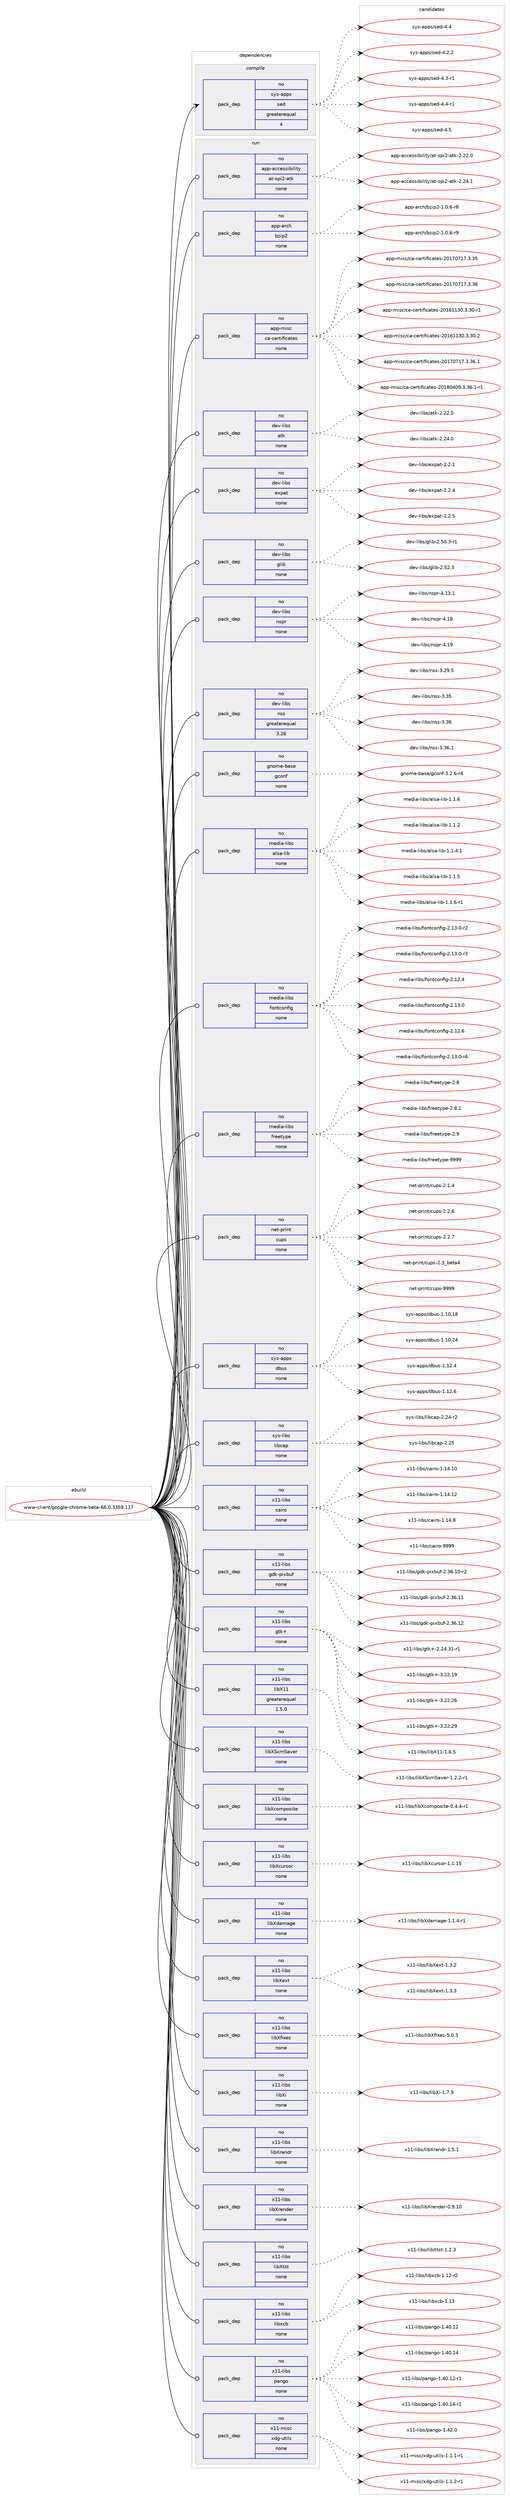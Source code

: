 digraph prolog {

# *************
# Graph options
# *************

newrank=true;
concentrate=true;
compound=true;
graph [rankdir=LR,fontname=Helvetica,fontsize=10,ranksep=1.5];#, ranksep=2.5, nodesep=0.2];
edge  [arrowhead=vee];
node  [fontname=Helvetica,fontsize=10];

# **********
# The ebuild
# **********

subgraph cluster_leftcol {
color=gray;
rank=same;
label=<<i>ebuild</i>>;
id [label="www-client/google-chrome-beta-66.0.3359.117", color=red, width=4, href="../www-client/google-chrome-beta-66.0.3359.117.svg"];
}

# ****************
# The dependencies
# ****************

subgraph cluster_midcol {
color=gray;
label=<<i>dependencies</i>>;
subgraph cluster_compile {
fillcolor="#eeeeee";
style=filled;
label=<<i>compile</i>>;
subgraph pack6088 {
dependency6740 [label=<<TABLE BORDER="0" CELLBORDER="1" CELLSPACING="0" CELLPADDING="4" WIDTH="220"><TR><TD ROWSPAN="6" CELLPADDING="30">pack_dep</TD></TR><TR><TD WIDTH="110">no</TD></TR><TR><TD>sys-apps</TD></TR><TR><TD>sed</TD></TR><TR><TD>greaterequal</TD></TR><TR><TD>4</TD></TR></TABLE>>, shape=none, color=blue];
}
id:e -> dependency6740:w [weight=20,style="solid",arrowhead="vee"];
}
subgraph cluster_compileandrun {
fillcolor="#eeeeee";
style=filled;
label=<<i>compile and run</i>>;
}
subgraph cluster_run {
fillcolor="#eeeeee";
style=filled;
label=<<i>run</i>>;
subgraph pack6089 {
dependency6741 [label=<<TABLE BORDER="0" CELLBORDER="1" CELLSPACING="0" CELLPADDING="4" WIDTH="220"><TR><TD ROWSPAN="6" CELLPADDING="30">pack_dep</TD></TR><TR><TD WIDTH="110">no</TD></TR><TR><TD>app-accessibility</TD></TR><TR><TD>at-spi2-atk</TD></TR><TR><TD>none</TD></TR><TR><TD></TD></TR></TABLE>>, shape=none, color=blue];
}
id:e -> dependency6741:w [weight=20,style="solid",arrowhead="odot"];
subgraph pack6090 {
dependency6742 [label=<<TABLE BORDER="0" CELLBORDER="1" CELLSPACING="0" CELLPADDING="4" WIDTH="220"><TR><TD ROWSPAN="6" CELLPADDING="30">pack_dep</TD></TR><TR><TD WIDTH="110">no</TD></TR><TR><TD>app-arch</TD></TR><TR><TD>bzip2</TD></TR><TR><TD>none</TD></TR><TR><TD></TD></TR></TABLE>>, shape=none, color=blue];
}
id:e -> dependency6742:w [weight=20,style="solid",arrowhead="odot"];
subgraph pack6091 {
dependency6743 [label=<<TABLE BORDER="0" CELLBORDER="1" CELLSPACING="0" CELLPADDING="4" WIDTH="220"><TR><TD ROWSPAN="6" CELLPADDING="30">pack_dep</TD></TR><TR><TD WIDTH="110">no</TD></TR><TR><TD>app-misc</TD></TR><TR><TD>ca-certificates</TD></TR><TR><TD>none</TD></TR><TR><TD></TD></TR></TABLE>>, shape=none, color=blue];
}
id:e -> dependency6743:w [weight=20,style="solid",arrowhead="odot"];
subgraph pack6092 {
dependency6744 [label=<<TABLE BORDER="0" CELLBORDER="1" CELLSPACING="0" CELLPADDING="4" WIDTH="220"><TR><TD ROWSPAN="6" CELLPADDING="30">pack_dep</TD></TR><TR><TD WIDTH="110">no</TD></TR><TR><TD>dev-libs</TD></TR><TR><TD>atk</TD></TR><TR><TD>none</TD></TR><TR><TD></TD></TR></TABLE>>, shape=none, color=blue];
}
id:e -> dependency6744:w [weight=20,style="solid",arrowhead="odot"];
subgraph pack6093 {
dependency6745 [label=<<TABLE BORDER="0" CELLBORDER="1" CELLSPACING="0" CELLPADDING="4" WIDTH="220"><TR><TD ROWSPAN="6" CELLPADDING="30">pack_dep</TD></TR><TR><TD WIDTH="110">no</TD></TR><TR><TD>dev-libs</TD></TR><TR><TD>expat</TD></TR><TR><TD>none</TD></TR><TR><TD></TD></TR></TABLE>>, shape=none, color=blue];
}
id:e -> dependency6745:w [weight=20,style="solid",arrowhead="odot"];
subgraph pack6094 {
dependency6746 [label=<<TABLE BORDER="0" CELLBORDER="1" CELLSPACING="0" CELLPADDING="4" WIDTH="220"><TR><TD ROWSPAN="6" CELLPADDING="30">pack_dep</TD></TR><TR><TD WIDTH="110">no</TD></TR><TR><TD>dev-libs</TD></TR><TR><TD>glib</TD></TR><TR><TD>none</TD></TR><TR><TD></TD></TR></TABLE>>, shape=none, color=blue];
}
id:e -> dependency6746:w [weight=20,style="solid",arrowhead="odot"];
subgraph pack6095 {
dependency6747 [label=<<TABLE BORDER="0" CELLBORDER="1" CELLSPACING="0" CELLPADDING="4" WIDTH="220"><TR><TD ROWSPAN="6" CELLPADDING="30">pack_dep</TD></TR><TR><TD WIDTH="110">no</TD></TR><TR><TD>dev-libs</TD></TR><TR><TD>nspr</TD></TR><TR><TD>none</TD></TR><TR><TD></TD></TR></TABLE>>, shape=none, color=blue];
}
id:e -> dependency6747:w [weight=20,style="solid",arrowhead="odot"];
subgraph pack6096 {
dependency6748 [label=<<TABLE BORDER="0" CELLBORDER="1" CELLSPACING="0" CELLPADDING="4" WIDTH="220"><TR><TD ROWSPAN="6" CELLPADDING="30">pack_dep</TD></TR><TR><TD WIDTH="110">no</TD></TR><TR><TD>dev-libs</TD></TR><TR><TD>nss</TD></TR><TR><TD>greaterequal</TD></TR><TR><TD>3.26</TD></TR></TABLE>>, shape=none, color=blue];
}
id:e -> dependency6748:w [weight=20,style="solid",arrowhead="odot"];
subgraph pack6097 {
dependency6749 [label=<<TABLE BORDER="0" CELLBORDER="1" CELLSPACING="0" CELLPADDING="4" WIDTH="220"><TR><TD ROWSPAN="6" CELLPADDING="30">pack_dep</TD></TR><TR><TD WIDTH="110">no</TD></TR><TR><TD>gnome-base</TD></TR><TR><TD>gconf</TD></TR><TR><TD>none</TD></TR><TR><TD></TD></TR></TABLE>>, shape=none, color=blue];
}
id:e -> dependency6749:w [weight=20,style="solid",arrowhead="odot"];
subgraph pack6098 {
dependency6750 [label=<<TABLE BORDER="0" CELLBORDER="1" CELLSPACING="0" CELLPADDING="4" WIDTH="220"><TR><TD ROWSPAN="6" CELLPADDING="30">pack_dep</TD></TR><TR><TD WIDTH="110">no</TD></TR><TR><TD>media-libs</TD></TR><TR><TD>alsa-lib</TD></TR><TR><TD>none</TD></TR><TR><TD></TD></TR></TABLE>>, shape=none, color=blue];
}
id:e -> dependency6750:w [weight=20,style="solid",arrowhead="odot"];
subgraph pack6099 {
dependency6751 [label=<<TABLE BORDER="0" CELLBORDER="1" CELLSPACING="0" CELLPADDING="4" WIDTH="220"><TR><TD ROWSPAN="6" CELLPADDING="30">pack_dep</TD></TR><TR><TD WIDTH="110">no</TD></TR><TR><TD>media-libs</TD></TR><TR><TD>fontconfig</TD></TR><TR><TD>none</TD></TR><TR><TD></TD></TR></TABLE>>, shape=none, color=blue];
}
id:e -> dependency6751:w [weight=20,style="solid",arrowhead="odot"];
subgraph pack6100 {
dependency6752 [label=<<TABLE BORDER="0" CELLBORDER="1" CELLSPACING="0" CELLPADDING="4" WIDTH="220"><TR><TD ROWSPAN="6" CELLPADDING="30">pack_dep</TD></TR><TR><TD WIDTH="110">no</TD></TR><TR><TD>media-libs</TD></TR><TR><TD>freetype</TD></TR><TR><TD>none</TD></TR><TR><TD></TD></TR></TABLE>>, shape=none, color=blue];
}
id:e -> dependency6752:w [weight=20,style="solid",arrowhead="odot"];
subgraph pack6101 {
dependency6753 [label=<<TABLE BORDER="0" CELLBORDER="1" CELLSPACING="0" CELLPADDING="4" WIDTH="220"><TR><TD ROWSPAN="6" CELLPADDING="30">pack_dep</TD></TR><TR><TD WIDTH="110">no</TD></TR><TR><TD>net-print</TD></TR><TR><TD>cups</TD></TR><TR><TD>none</TD></TR><TR><TD></TD></TR></TABLE>>, shape=none, color=blue];
}
id:e -> dependency6753:w [weight=20,style="solid",arrowhead="odot"];
subgraph pack6102 {
dependency6754 [label=<<TABLE BORDER="0" CELLBORDER="1" CELLSPACING="0" CELLPADDING="4" WIDTH="220"><TR><TD ROWSPAN="6" CELLPADDING="30">pack_dep</TD></TR><TR><TD WIDTH="110">no</TD></TR><TR><TD>sys-apps</TD></TR><TR><TD>dbus</TD></TR><TR><TD>none</TD></TR><TR><TD></TD></TR></TABLE>>, shape=none, color=blue];
}
id:e -> dependency6754:w [weight=20,style="solid",arrowhead="odot"];
subgraph pack6103 {
dependency6755 [label=<<TABLE BORDER="0" CELLBORDER="1" CELLSPACING="0" CELLPADDING="4" WIDTH="220"><TR><TD ROWSPAN="6" CELLPADDING="30">pack_dep</TD></TR><TR><TD WIDTH="110">no</TD></TR><TR><TD>sys-libs</TD></TR><TR><TD>libcap</TD></TR><TR><TD>none</TD></TR><TR><TD></TD></TR></TABLE>>, shape=none, color=blue];
}
id:e -> dependency6755:w [weight=20,style="solid",arrowhead="odot"];
subgraph pack6104 {
dependency6756 [label=<<TABLE BORDER="0" CELLBORDER="1" CELLSPACING="0" CELLPADDING="4" WIDTH="220"><TR><TD ROWSPAN="6" CELLPADDING="30">pack_dep</TD></TR><TR><TD WIDTH="110">no</TD></TR><TR><TD>x11-libs</TD></TR><TR><TD>cairo</TD></TR><TR><TD>none</TD></TR><TR><TD></TD></TR></TABLE>>, shape=none, color=blue];
}
id:e -> dependency6756:w [weight=20,style="solid",arrowhead="odot"];
subgraph pack6105 {
dependency6757 [label=<<TABLE BORDER="0" CELLBORDER="1" CELLSPACING="0" CELLPADDING="4" WIDTH="220"><TR><TD ROWSPAN="6" CELLPADDING="30">pack_dep</TD></TR><TR><TD WIDTH="110">no</TD></TR><TR><TD>x11-libs</TD></TR><TR><TD>gdk-pixbuf</TD></TR><TR><TD>none</TD></TR><TR><TD></TD></TR></TABLE>>, shape=none, color=blue];
}
id:e -> dependency6757:w [weight=20,style="solid",arrowhead="odot"];
subgraph pack6106 {
dependency6758 [label=<<TABLE BORDER="0" CELLBORDER="1" CELLSPACING="0" CELLPADDING="4" WIDTH="220"><TR><TD ROWSPAN="6" CELLPADDING="30">pack_dep</TD></TR><TR><TD WIDTH="110">no</TD></TR><TR><TD>x11-libs</TD></TR><TR><TD>gtk+</TD></TR><TR><TD>none</TD></TR><TR><TD></TD></TR></TABLE>>, shape=none, color=blue];
}
id:e -> dependency6758:w [weight=20,style="solid",arrowhead="odot"];
subgraph pack6107 {
dependency6759 [label=<<TABLE BORDER="0" CELLBORDER="1" CELLSPACING="0" CELLPADDING="4" WIDTH="220"><TR><TD ROWSPAN="6" CELLPADDING="30">pack_dep</TD></TR><TR><TD WIDTH="110">no</TD></TR><TR><TD>x11-libs</TD></TR><TR><TD>libX11</TD></TR><TR><TD>greaterequal</TD></TR><TR><TD>1.5.0</TD></TR></TABLE>>, shape=none, color=blue];
}
id:e -> dependency6759:w [weight=20,style="solid",arrowhead="odot"];
subgraph pack6108 {
dependency6760 [label=<<TABLE BORDER="0" CELLBORDER="1" CELLSPACING="0" CELLPADDING="4" WIDTH="220"><TR><TD ROWSPAN="6" CELLPADDING="30">pack_dep</TD></TR><TR><TD WIDTH="110">no</TD></TR><TR><TD>x11-libs</TD></TR><TR><TD>libXScrnSaver</TD></TR><TR><TD>none</TD></TR><TR><TD></TD></TR></TABLE>>, shape=none, color=blue];
}
id:e -> dependency6760:w [weight=20,style="solid",arrowhead="odot"];
subgraph pack6109 {
dependency6761 [label=<<TABLE BORDER="0" CELLBORDER="1" CELLSPACING="0" CELLPADDING="4" WIDTH="220"><TR><TD ROWSPAN="6" CELLPADDING="30">pack_dep</TD></TR><TR><TD WIDTH="110">no</TD></TR><TR><TD>x11-libs</TD></TR><TR><TD>libXcomposite</TD></TR><TR><TD>none</TD></TR><TR><TD></TD></TR></TABLE>>, shape=none, color=blue];
}
id:e -> dependency6761:w [weight=20,style="solid",arrowhead="odot"];
subgraph pack6110 {
dependency6762 [label=<<TABLE BORDER="0" CELLBORDER="1" CELLSPACING="0" CELLPADDING="4" WIDTH="220"><TR><TD ROWSPAN="6" CELLPADDING="30">pack_dep</TD></TR><TR><TD WIDTH="110">no</TD></TR><TR><TD>x11-libs</TD></TR><TR><TD>libXcursor</TD></TR><TR><TD>none</TD></TR><TR><TD></TD></TR></TABLE>>, shape=none, color=blue];
}
id:e -> dependency6762:w [weight=20,style="solid",arrowhead="odot"];
subgraph pack6111 {
dependency6763 [label=<<TABLE BORDER="0" CELLBORDER="1" CELLSPACING="0" CELLPADDING="4" WIDTH="220"><TR><TD ROWSPAN="6" CELLPADDING="30">pack_dep</TD></TR><TR><TD WIDTH="110">no</TD></TR><TR><TD>x11-libs</TD></TR><TR><TD>libXdamage</TD></TR><TR><TD>none</TD></TR><TR><TD></TD></TR></TABLE>>, shape=none, color=blue];
}
id:e -> dependency6763:w [weight=20,style="solid",arrowhead="odot"];
subgraph pack6112 {
dependency6764 [label=<<TABLE BORDER="0" CELLBORDER="1" CELLSPACING="0" CELLPADDING="4" WIDTH="220"><TR><TD ROWSPAN="6" CELLPADDING="30">pack_dep</TD></TR><TR><TD WIDTH="110">no</TD></TR><TR><TD>x11-libs</TD></TR><TR><TD>libXext</TD></TR><TR><TD>none</TD></TR><TR><TD></TD></TR></TABLE>>, shape=none, color=blue];
}
id:e -> dependency6764:w [weight=20,style="solid",arrowhead="odot"];
subgraph pack6113 {
dependency6765 [label=<<TABLE BORDER="0" CELLBORDER="1" CELLSPACING="0" CELLPADDING="4" WIDTH="220"><TR><TD ROWSPAN="6" CELLPADDING="30">pack_dep</TD></TR><TR><TD WIDTH="110">no</TD></TR><TR><TD>x11-libs</TD></TR><TR><TD>libXfixes</TD></TR><TR><TD>none</TD></TR><TR><TD></TD></TR></TABLE>>, shape=none, color=blue];
}
id:e -> dependency6765:w [weight=20,style="solid",arrowhead="odot"];
subgraph pack6114 {
dependency6766 [label=<<TABLE BORDER="0" CELLBORDER="1" CELLSPACING="0" CELLPADDING="4" WIDTH="220"><TR><TD ROWSPAN="6" CELLPADDING="30">pack_dep</TD></TR><TR><TD WIDTH="110">no</TD></TR><TR><TD>x11-libs</TD></TR><TR><TD>libXi</TD></TR><TR><TD>none</TD></TR><TR><TD></TD></TR></TABLE>>, shape=none, color=blue];
}
id:e -> dependency6766:w [weight=20,style="solid",arrowhead="odot"];
subgraph pack6115 {
dependency6767 [label=<<TABLE BORDER="0" CELLBORDER="1" CELLSPACING="0" CELLPADDING="4" WIDTH="220"><TR><TD ROWSPAN="6" CELLPADDING="30">pack_dep</TD></TR><TR><TD WIDTH="110">no</TD></TR><TR><TD>x11-libs</TD></TR><TR><TD>libXrandr</TD></TR><TR><TD>none</TD></TR><TR><TD></TD></TR></TABLE>>, shape=none, color=blue];
}
id:e -> dependency6767:w [weight=20,style="solid",arrowhead="odot"];
subgraph pack6116 {
dependency6768 [label=<<TABLE BORDER="0" CELLBORDER="1" CELLSPACING="0" CELLPADDING="4" WIDTH="220"><TR><TD ROWSPAN="6" CELLPADDING="30">pack_dep</TD></TR><TR><TD WIDTH="110">no</TD></TR><TR><TD>x11-libs</TD></TR><TR><TD>libXrender</TD></TR><TR><TD>none</TD></TR><TR><TD></TD></TR></TABLE>>, shape=none, color=blue];
}
id:e -> dependency6768:w [weight=20,style="solid",arrowhead="odot"];
subgraph pack6117 {
dependency6769 [label=<<TABLE BORDER="0" CELLBORDER="1" CELLSPACING="0" CELLPADDING="4" WIDTH="220"><TR><TD ROWSPAN="6" CELLPADDING="30">pack_dep</TD></TR><TR><TD WIDTH="110">no</TD></TR><TR><TD>x11-libs</TD></TR><TR><TD>libXtst</TD></TR><TR><TD>none</TD></TR><TR><TD></TD></TR></TABLE>>, shape=none, color=blue];
}
id:e -> dependency6769:w [weight=20,style="solid",arrowhead="odot"];
subgraph pack6118 {
dependency6770 [label=<<TABLE BORDER="0" CELLBORDER="1" CELLSPACING="0" CELLPADDING="4" WIDTH="220"><TR><TD ROWSPAN="6" CELLPADDING="30">pack_dep</TD></TR><TR><TD WIDTH="110">no</TD></TR><TR><TD>x11-libs</TD></TR><TR><TD>libxcb</TD></TR><TR><TD>none</TD></TR><TR><TD></TD></TR></TABLE>>, shape=none, color=blue];
}
id:e -> dependency6770:w [weight=20,style="solid",arrowhead="odot"];
subgraph pack6119 {
dependency6771 [label=<<TABLE BORDER="0" CELLBORDER="1" CELLSPACING="0" CELLPADDING="4" WIDTH="220"><TR><TD ROWSPAN="6" CELLPADDING="30">pack_dep</TD></TR><TR><TD WIDTH="110">no</TD></TR><TR><TD>x11-libs</TD></TR><TR><TD>pango</TD></TR><TR><TD>none</TD></TR><TR><TD></TD></TR></TABLE>>, shape=none, color=blue];
}
id:e -> dependency6771:w [weight=20,style="solid",arrowhead="odot"];
subgraph pack6120 {
dependency6772 [label=<<TABLE BORDER="0" CELLBORDER="1" CELLSPACING="0" CELLPADDING="4" WIDTH="220"><TR><TD ROWSPAN="6" CELLPADDING="30">pack_dep</TD></TR><TR><TD WIDTH="110">no</TD></TR><TR><TD>x11-misc</TD></TR><TR><TD>xdg-utils</TD></TR><TR><TD>none</TD></TR><TR><TD></TD></TR></TABLE>>, shape=none, color=blue];
}
id:e -> dependency6772:w [weight=20,style="solid",arrowhead="odot"];
}
}

# **************
# The candidates
# **************

subgraph cluster_choices {
rank=same;
color=gray;
label=<<i>candidates</i>>;

subgraph choice6088 {
color=black;
nodesep=1;
choice11512111545971121121154711510110045524652 [label="sys-apps/sed-4.4", color=red, width=4,href="../sys-apps/sed-4.4.svg"];
choice115121115459711211211547115101100455246504650 [label="sys-apps/sed-4.2.2", color=red, width=4,href="../sys-apps/sed-4.2.2.svg"];
choice115121115459711211211547115101100455246514511449 [label="sys-apps/sed-4.3-r1", color=red, width=4,href="../sys-apps/sed-4.3-r1.svg"];
choice115121115459711211211547115101100455246524511449 [label="sys-apps/sed-4.4-r1", color=red, width=4,href="../sys-apps/sed-4.4-r1.svg"];
choice11512111545971121121154711510110045524653 [label="sys-apps/sed-4.5", color=red, width=4,href="../sys-apps/sed-4.5.svg"];
dependency6740:e -> choice11512111545971121121154711510110045524652:w [style=dotted,weight="100"];
dependency6740:e -> choice115121115459711211211547115101100455246504650:w [style=dotted,weight="100"];
dependency6740:e -> choice115121115459711211211547115101100455246514511449:w [style=dotted,weight="100"];
dependency6740:e -> choice115121115459711211211547115101100455246524511449:w [style=dotted,weight="100"];
dependency6740:e -> choice11512111545971121121154711510110045524653:w [style=dotted,weight="100"];
}
subgraph choice6089 {
color=black;
nodesep=1;
choice97112112459799991011151151059810510810511612147971164511511210550459711610745504650504648 [label="app-accessibility/at-spi2-atk-2.22.0", color=red, width=4,href="../app-accessibility/at-spi2-atk-2.22.0.svg"];
choice97112112459799991011151151059810510810511612147971164511511210550459711610745504650524649 [label="app-accessibility/at-spi2-atk-2.24.1", color=red, width=4,href="../app-accessibility/at-spi2-atk-2.24.1.svg"];
dependency6741:e -> choice97112112459799991011151151059810510810511612147971164511511210550459711610745504650504648:w [style=dotted,weight="100"];
dependency6741:e -> choice97112112459799991011151151059810510810511612147971164511511210550459711610745504650524649:w [style=dotted,weight="100"];
}
subgraph choice6090 {
color=black;
nodesep=1;
choice971121124597114991044798122105112504549464846544511456 [label="app-arch/bzip2-1.0.6-r8", color=red, width=4,href="../app-arch/bzip2-1.0.6-r8.svg"];
choice971121124597114991044798122105112504549464846544511457 [label="app-arch/bzip2-1.0.6-r9", color=red, width=4,href="../app-arch/bzip2-1.0.6-r9.svg"];
dependency6742:e -> choice971121124597114991044798122105112504549464846544511456:w [style=dotted,weight="100"];
dependency6742:e -> choice971121124597114991044798122105112504549464846544511457:w [style=dotted,weight="100"];
}
subgraph choice6091 {
color=black;
nodesep=1;
choice971121124510910511599479997459910111411610510210599971161011154550484955485549554651465153 [label="app-misc/ca-certificates-20170717.3.35", color=red, width=4,href="../app-misc/ca-certificates-20170717.3.35.svg"];
choice971121124510910511599479997459910111411610510210599971161011154550484955485549554651465154 [label="app-misc/ca-certificates-20170717.3.36", color=red, width=4,href="../app-misc/ca-certificates-20170717.3.36.svg"];
choice9711211245109105115994799974599101114116105102105999711610111545504849544949514846514651484511449 [label="app-misc/ca-certificates-20161130.3.30-r1", color=red, width=4,href="../app-misc/ca-certificates-20161130.3.30-r1.svg"];
choice9711211245109105115994799974599101114116105102105999711610111545504849544949514846514651484650 [label="app-misc/ca-certificates-20161130.3.30.2", color=red, width=4,href="../app-misc/ca-certificates-20161130.3.30.2.svg"];
choice9711211245109105115994799974599101114116105102105999711610111545504849554855495546514651544649 [label="app-misc/ca-certificates-20170717.3.36.1", color=red, width=4,href="../app-misc/ca-certificates-20170717.3.36.1.svg"];
choice97112112451091051159947999745991011141161051021059997116101115455048495648524857465146515446494511449 [label="app-misc/ca-certificates-20180409.3.36.1-r1", color=red, width=4,href="../app-misc/ca-certificates-20180409.3.36.1-r1.svg"];
dependency6743:e -> choice971121124510910511599479997459910111411610510210599971161011154550484955485549554651465153:w [style=dotted,weight="100"];
dependency6743:e -> choice971121124510910511599479997459910111411610510210599971161011154550484955485549554651465154:w [style=dotted,weight="100"];
dependency6743:e -> choice9711211245109105115994799974599101114116105102105999711610111545504849544949514846514651484511449:w [style=dotted,weight="100"];
dependency6743:e -> choice9711211245109105115994799974599101114116105102105999711610111545504849544949514846514651484650:w [style=dotted,weight="100"];
dependency6743:e -> choice9711211245109105115994799974599101114116105102105999711610111545504849554855495546514651544649:w [style=dotted,weight="100"];
dependency6743:e -> choice97112112451091051159947999745991011141161051021059997116101115455048495648524857465146515446494511449:w [style=dotted,weight="100"];
}
subgraph choice6092 {
color=black;
nodesep=1;
choice1001011184510810598115479711610745504650504648 [label="dev-libs/atk-2.22.0", color=red, width=4,href="../dev-libs/atk-2.22.0.svg"];
choice1001011184510810598115479711610745504650524648 [label="dev-libs/atk-2.24.0", color=red, width=4,href="../dev-libs/atk-2.24.0.svg"];
dependency6744:e -> choice1001011184510810598115479711610745504650504648:w [style=dotted,weight="100"];
dependency6744:e -> choice1001011184510810598115479711610745504650524648:w [style=dotted,weight="100"];
}
subgraph choice6093 {
color=black;
nodesep=1;
choice10010111845108105981154710112011297116455046504649 [label="dev-libs/expat-2.2.1", color=red, width=4,href="../dev-libs/expat-2.2.1.svg"];
choice10010111845108105981154710112011297116455046504652 [label="dev-libs/expat-2.2.4", color=red, width=4,href="../dev-libs/expat-2.2.4.svg"];
choice10010111845108105981154710112011297116455046504653 [label="dev-libs/expat-2.2.5", color=red, width=4,href="../dev-libs/expat-2.2.5.svg"];
dependency6745:e -> choice10010111845108105981154710112011297116455046504649:w [style=dotted,weight="100"];
dependency6745:e -> choice10010111845108105981154710112011297116455046504652:w [style=dotted,weight="100"];
dependency6745:e -> choice10010111845108105981154710112011297116455046504653:w [style=dotted,weight="100"];
}
subgraph choice6094 {
color=black;
nodesep=1;
choice10010111845108105981154710310810598455046534846514511449 [label="dev-libs/glib-2.50.3-r1", color=red, width=4,href="../dev-libs/glib-2.50.3-r1.svg"];
choice1001011184510810598115471031081059845504653504651 [label="dev-libs/glib-2.52.3", color=red, width=4,href="../dev-libs/glib-2.52.3.svg"];
dependency6746:e -> choice10010111845108105981154710310810598455046534846514511449:w [style=dotted,weight="100"];
dependency6746:e -> choice1001011184510810598115471031081059845504653504651:w [style=dotted,weight="100"];
}
subgraph choice6095 {
color=black;
nodesep=1;
choice10010111845108105981154711011511211445524649514649 [label="dev-libs/nspr-4.13.1", color=red, width=4,href="../dev-libs/nspr-4.13.1.svg"];
choice1001011184510810598115471101151121144552464956 [label="dev-libs/nspr-4.18", color=red, width=4,href="../dev-libs/nspr-4.18.svg"];
choice1001011184510810598115471101151121144552464957 [label="dev-libs/nspr-4.19", color=red, width=4,href="../dev-libs/nspr-4.19.svg"];
dependency6747:e -> choice10010111845108105981154711011511211445524649514649:w [style=dotted,weight="100"];
dependency6747:e -> choice1001011184510810598115471101151121144552464956:w [style=dotted,weight="100"];
dependency6747:e -> choice1001011184510810598115471101151121144552464957:w [style=dotted,weight="100"];
}
subgraph choice6096 {
color=black;
nodesep=1;
choice10010111845108105981154711011511545514650574653 [label="dev-libs/nss-3.29.5", color=red, width=4,href="../dev-libs/nss-3.29.5.svg"];
choice1001011184510810598115471101151154551465153 [label="dev-libs/nss-3.35", color=red, width=4,href="../dev-libs/nss-3.35.svg"];
choice1001011184510810598115471101151154551465154 [label="dev-libs/nss-3.36", color=red, width=4,href="../dev-libs/nss-3.36.svg"];
choice10010111845108105981154711011511545514651544649 [label="dev-libs/nss-3.36.1", color=red, width=4,href="../dev-libs/nss-3.36.1.svg"];
dependency6748:e -> choice10010111845108105981154711011511545514650574653:w [style=dotted,weight="100"];
dependency6748:e -> choice1001011184510810598115471101151154551465153:w [style=dotted,weight="100"];
dependency6748:e -> choice1001011184510810598115471101151154551465154:w [style=dotted,weight="100"];
dependency6748:e -> choice10010111845108105981154711011511545514651544649:w [style=dotted,weight="100"];
}
subgraph choice6097 {
color=black;
nodesep=1;
choice10311011110910145989711510147103991111101024551465046544511452 [label="gnome-base/gconf-3.2.6-r4", color=red, width=4,href="../gnome-base/gconf-3.2.6-r4.svg"];
dependency6749:e -> choice10311011110910145989711510147103991111101024551465046544511452:w [style=dotted,weight="100"];
}
subgraph choice6098 {
color=black;
nodesep=1;
choice1091011001059745108105981154797108115974510810598454946494654 [label="media-libs/alsa-lib-1.1.6", color=red, width=4,href="../media-libs/alsa-lib-1.1.6.svg"];
choice1091011001059745108105981154797108115974510810598454946494650 [label="media-libs/alsa-lib-1.1.2", color=red, width=4,href="../media-libs/alsa-lib-1.1.2.svg"];
choice10910110010597451081059811547971081159745108105984549464946524649 [label="media-libs/alsa-lib-1.1.4.1", color=red, width=4,href="../media-libs/alsa-lib-1.1.4.1.svg"];
choice1091011001059745108105981154797108115974510810598454946494653 [label="media-libs/alsa-lib-1.1.5", color=red, width=4,href="../media-libs/alsa-lib-1.1.5.svg"];
choice10910110010597451081059811547971081159745108105984549464946544511449 [label="media-libs/alsa-lib-1.1.6-r1", color=red, width=4,href="../media-libs/alsa-lib-1.1.6-r1.svg"];
dependency6750:e -> choice1091011001059745108105981154797108115974510810598454946494654:w [style=dotted,weight="100"];
dependency6750:e -> choice1091011001059745108105981154797108115974510810598454946494650:w [style=dotted,weight="100"];
dependency6750:e -> choice10910110010597451081059811547971081159745108105984549464946524649:w [style=dotted,weight="100"];
dependency6750:e -> choice1091011001059745108105981154797108115974510810598454946494653:w [style=dotted,weight="100"];
dependency6750:e -> choice10910110010597451081059811547971081159745108105984549464946544511449:w [style=dotted,weight="100"];
}
subgraph choice6099 {
color=black;
nodesep=1;
choice1091011001059745108105981154710211111011699111110102105103455046495146484511450 [label="media-libs/fontconfig-2.13.0-r2", color=red, width=4,href="../media-libs/fontconfig-2.13.0-r2.svg"];
choice1091011001059745108105981154710211111011699111110102105103455046495146484511451 [label="media-libs/fontconfig-2.13.0-r3", color=red, width=4,href="../media-libs/fontconfig-2.13.0-r3.svg"];
choice109101100105974510810598115471021111101169911111010210510345504649504652 [label="media-libs/fontconfig-2.12.4", color=red, width=4,href="../media-libs/fontconfig-2.12.4.svg"];
choice109101100105974510810598115471021111101169911111010210510345504649514648 [label="media-libs/fontconfig-2.13.0", color=red, width=4,href="../media-libs/fontconfig-2.13.0.svg"];
choice109101100105974510810598115471021111101169911111010210510345504649504654 [label="media-libs/fontconfig-2.12.6", color=red, width=4,href="../media-libs/fontconfig-2.12.6.svg"];
choice1091011001059745108105981154710211111011699111110102105103455046495146484511452 [label="media-libs/fontconfig-2.13.0-r4", color=red, width=4,href="../media-libs/fontconfig-2.13.0-r4.svg"];
dependency6751:e -> choice1091011001059745108105981154710211111011699111110102105103455046495146484511450:w [style=dotted,weight="100"];
dependency6751:e -> choice1091011001059745108105981154710211111011699111110102105103455046495146484511451:w [style=dotted,weight="100"];
dependency6751:e -> choice109101100105974510810598115471021111101169911111010210510345504649504652:w [style=dotted,weight="100"];
dependency6751:e -> choice109101100105974510810598115471021111101169911111010210510345504649514648:w [style=dotted,weight="100"];
dependency6751:e -> choice109101100105974510810598115471021111101169911111010210510345504649504654:w [style=dotted,weight="100"];
dependency6751:e -> choice1091011001059745108105981154710211111011699111110102105103455046495146484511452:w [style=dotted,weight="100"];
}
subgraph choice6100 {
color=black;
nodesep=1;
choice1091011001059745108105981154710211410110111612111210145504656 [label="media-libs/freetype-2.8", color=red, width=4,href="../media-libs/freetype-2.8.svg"];
choice10910110010597451081059811547102114101101116121112101455046564649 [label="media-libs/freetype-2.8.1", color=red, width=4,href="../media-libs/freetype-2.8.1.svg"];
choice1091011001059745108105981154710211410110111612111210145504657 [label="media-libs/freetype-2.9", color=red, width=4,href="../media-libs/freetype-2.9.svg"];
choice109101100105974510810598115471021141011011161211121014557575757 [label="media-libs/freetype-9999", color=red, width=4,href="../media-libs/freetype-9999.svg"];
dependency6752:e -> choice1091011001059745108105981154710211410110111612111210145504656:w [style=dotted,weight="100"];
dependency6752:e -> choice10910110010597451081059811547102114101101116121112101455046564649:w [style=dotted,weight="100"];
dependency6752:e -> choice1091011001059745108105981154710211410110111612111210145504657:w [style=dotted,weight="100"];
dependency6752:e -> choice109101100105974510810598115471021141011011161211121014557575757:w [style=dotted,weight="100"];
}
subgraph choice6101 {
color=black;
nodesep=1;
choice110101116451121141051101164799117112115455046494652 [label="net-print/cups-2.1.4", color=red, width=4,href="../net-print/cups-2.1.4.svg"];
choice110101116451121141051101164799117112115455046504654 [label="net-print/cups-2.2.6", color=red, width=4,href="../net-print/cups-2.2.6.svg"];
choice110101116451121141051101164799117112115455046504655 [label="net-print/cups-2.2.7", color=red, width=4,href="../net-print/cups-2.2.7.svg"];
choice1101011164511211410511011647991171121154550465195981011169752 [label="net-print/cups-2.3_beta4", color=red, width=4,href="../net-print/cups-2.3_beta4.svg"];
choice1101011164511211410511011647991171121154557575757 [label="net-print/cups-9999", color=red, width=4,href="../net-print/cups-9999.svg"];
dependency6753:e -> choice110101116451121141051101164799117112115455046494652:w [style=dotted,weight="100"];
dependency6753:e -> choice110101116451121141051101164799117112115455046504654:w [style=dotted,weight="100"];
dependency6753:e -> choice110101116451121141051101164799117112115455046504655:w [style=dotted,weight="100"];
dependency6753:e -> choice1101011164511211410511011647991171121154550465195981011169752:w [style=dotted,weight="100"];
dependency6753:e -> choice1101011164511211410511011647991171121154557575757:w [style=dotted,weight="100"];
}
subgraph choice6102 {
color=black;
nodesep=1;
choice115121115459711211211547100981171154549464948464956 [label="sys-apps/dbus-1.10.18", color=red, width=4,href="../sys-apps/dbus-1.10.18.svg"];
choice115121115459711211211547100981171154549464948465052 [label="sys-apps/dbus-1.10.24", color=red, width=4,href="../sys-apps/dbus-1.10.24.svg"];
choice1151211154597112112115471009811711545494649504652 [label="sys-apps/dbus-1.12.4", color=red, width=4,href="../sys-apps/dbus-1.12.4.svg"];
choice1151211154597112112115471009811711545494649504654 [label="sys-apps/dbus-1.12.6", color=red, width=4,href="../sys-apps/dbus-1.12.6.svg"];
dependency6754:e -> choice115121115459711211211547100981171154549464948464956:w [style=dotted,weight="100"];
dependency6754:e -> choice115121115459711211211547100981171154549464948465052:w [style=dotted,weight="100"];
dependency6754:e -> choice1151211154597112112115471009811711545494649504652:w [style=dotted,weight="100"];
dependency6754:e -> choice1151211154597112112115471009811711545494649504654:w [style=dotted,weight="100"];
}
subgraph choice6103 {
color=black;
nodesep=1;
choice11512111545108105981154710810598999711245504650524511450 [label="sys-libs/libcap-2.24-r2", color=red, width=4,href="../sys-libs/libcap-2.24-r2.svg"];
choice1151211154510810598115471081059899971124550465053 [label="sys-libs/libcap-2.25", color=red, width=4,href="../sys-libs/libcap-2.25.svg"];
dependency6755:e -> choice11512111545108105981154710810598999711245504650524511450:w [style=dotted,weight="100"];
dependency6755:e -> choice1151211154510810598115471081059899971124550465053:w [style=dotted,weight="100"];
}
subgraph choice6104 {
color=black;
nodesep=1;
choice120494945108105981154799971051141114549464952464948 [label="x11-libs/cairo-1.14.10", color=red, width=4,href="../x11-libs/cairo-1.14.10.svg"];
choice120494945108105981154799971051141114549464952464950 [label="x11-libs/cairo-1.14.12", color=red, width=4,href="../x11-libs/cairo-1.14.12.svg"];
choice1204949451081059811547999710511411145494649524656 [label="x11-libs/cairo-1.14.8", color=red, width=4,href="../x11-libs/cairo-1.14.8.svg"];
choice120494945108105981154799971051141114557575757 [label="x11-libs/cairo-9999", color=red, width=4,href="../x11-libs/cairo-9999.svg"];
dependency6756:e -> choice120494945108105981154799971051141114549464952464948:w [style=dotted,weight="100"];
dependency6756:e -> choice120494945108105981154799971051141114549464952464950:w [style=dotted,weight="100"];
dependency6756:e -> choice1204949451081059811547999710511411145494649524656:w [style=dotted,weight="100"];
dependency6756:e -> choice120494945108105981154799971051141114557575757:w [style=dotted,weight="100"];
}
subgraph choice6105 {
color=black;
nodesep=1;
choice1204949451081059811547103100107451121051209811710245504651544649484511450 [label="x11-libs/gdk-pixbuf-2.36.10-r2", color=red, width=4,href="../x11-libs/gdk-pixbuf-2.36.10-r2.svg"];
choice120494945108105981154710310010745112105120981171024550465154464949 [label="x11-libs/gdk-pixbuf-2.36.11", color=red, width=4,href="../x11-libs/gdk-pixbuf-2.36.11.svg"];
choice120494945108105981154710310010745112105120981171024550465154464950 [label="x11-libs/gdk-pixbuf-2.36.12", color=red, width=4,href="../x11-libs/gdk-pixbuf-2.36.12.svg"];
dependency6757:e -> choice1204949451081059811547103100107451121051209811710245504651544649484511450:w [style=dotted,weight="100"];
dependency6757:e -> choice120494945108105981154710310010745112105120981171024550465154464949:w [style=dotted,weight="100"];
dependency6757:e -> choice120494945108105981154710310010745112105120981171024550465154464950:w [style=dotted,weight="100"];
}
subgraph choice6106 {
color=black;
nodesep=1;
choice12049494510810598115471031161074345504650524651494511449 [label="x11-libs/gtk+-2.24.31-r1", color=red, width=4,href="../x11-libs/gtk+-2.24.31-r1.svg"];
choice1204949451081059811547103116107434551465050464957 [label="x11-libs/gtk+-3.22.19", color=red, width=4,href="../x11-libs/gtk+-3.22.19.svg"];
choice1204949451081059811547103116107434551465050465054 [label="x11-libs/gtk+-3.22.26", color=red, width=4,href="../x11-libs/gtk+-3.22.26.svg"];
choice1204949451081059811547103116107434551465050465057 [label="x11-libs/gtk+-3.22.29", color=red, width=4,href="../x11-libs/gtk+-3.22.29.svg"];
dependency6758:e -> choice12049494510810598115471031161074345504650524651494511449:w [style=dotted,weight="100"];
dependency6758:e -> choice1204949451081059811547103116107434551465050464957:w [style=dotted,weight="100"];
dependency6758:e -> choice1204949451081059811547103116107434551465050465054:w [style=dotted,weight="100"];
dependency6758:e -> choice1204949451081059811547103116107434551465050465057:w [style=dotted,weight="100"];
}
subgraph choice6107 {
color=black;
nodesep=1;
choice120494945108105981154710810598884949454946544653 [label="x11-libs/libX11-1.6.5", color=red, width=4,href="../x11-libs/libX11-1.6.5.svg"];
dependency6759:e -> choice120494945108105981154710810598884949454946544653:w [style=dotted,weight="100"];
}
subgraph choice6108 {
color=black;
nodesep=1;
choice12049494510810598115471081059888839911411083971181011144549465046504511449 [label="x11-libs/libXScrnSaver-1.2.2-r1", color=red, width=4,href="../x11-libs/libXScrnSaver-1.2.2-r1.svg"];
dependency6760:e -> choice12049494510810598115471081059888839911411083971181011144549465046504511449:w [style=dotted,weight="100"];
}
subgraph choice6109 {
color=black;
nodesep=1;
choice12049494510810598115471081059888991111091121111151051161014548465246524511449 [label="x11-libs/libXcomposite-0.4.4-r1", color=red, width=4,href="../x11-libs/libXcomposite-0.4.4-r1.svg"];
dependency6761:e -> choice12049494510810598115471081059888991111091121111151051161014548465246524511449:w [style=dotted,weight="100"];
}
subgraph choice6110 {
color=black;
nodesep=1;
choice120494945108105981154710810598889911711411511111445494649464953 [label="x11-libs/libXcursor-1.1.15", color=red, width=4,href="../x11-libs/libXcursor-1.1.15.svg"];
dependency6762:e -> choice120494945108105981154710810598889911711411511111445494649464953:w [style=dotted,weight="100"];
}
subgraph choice6111 {
color=black;
nodesep=1;
choice1204949451081059811547108105988810097109971031014549464946524511449 [label="x11-libs/libXdamage-1.1.4-r1", color=red, width=4,href="../x11-libs/libXdamage-1.1.4-r1.svg"];
dependency6763:e -> choice1204949451081059811547108105988810097109971031014549464946524511449:w [style=dotted,weight="100"];
}
subgraph choice6112 {
color=black;
nodesep=1;
choice12049494510810598115471081059888101120116454946514650 [label="x11-libs/libXext-1.3.2", color=red, width=4,href="../x11-libs/libXext-1.3.2.svg"];
choice12049494510810598115471081059888101120116454946514651 [label="x11-libs/libXext-1.3.3", color=red, width=4,href="../x11-libs/libXext-1.3.3.svg"];
dependency6764:e -> choice12049494510810598115471081059888101120116454946514650:w [style=dotted,weight="100"];
dependency6764:e -> choice12049494510810598115471081059888101120116454946514651:w [style=dotted,weight="100"];
}
subgraph choice6113 {
color=black;
nodesep=1;
choice12049494510810598115471081059888102105120101115455346484651 [label="x11-libs/libXfixes-5.0.3", color=red, width=4,href="../x11-libs/libXfixes-5.0.3.svg"];
dependency6765:e -> choice12049494510810598115471081059888102105120101115455346484651:w [style=dotted,weight="100"];
}
subgraph choice6114 {
color=black;
nodesep=1;
choice12049494510810598115471081059888105454946554657 [label="x11-libs/libXi-1.7.9", color=red, width=4,href="../x11-libs/libXi-1.7.9.svg"];
dependency6766:e -> choice12049494510810598115471081059888105454946554657:w [style=dotted,weight="100"];
}
subgraph choice6115 {
color=black;
nodesep=1;
choice1204949451081059811547108105988811497110100114454946534649 [label="x11-libs/libXrandr-1.5.1", color=red, width=4,href="../x11-libs/libXrandr-1.5.1.svg"];
dependency6767:e -> choice1204949451081059811547108105988811497110100114454946534649:w [style=dotted,weight="100"];
}
subgraph choice6116 {
color=black;
nodesep=1;
choice1204949451081059811547108105988811410111010010111445484657464948 [label="x11-libs/libXrender-0.9.10", color=red, width=4,href="../x11-libs/libXrender-0.9.10.svg"];
dependency6768:e -> choice1204949451081059811547108105988811410111010010111445484657464948:w [style=dotted,weight="100"];
}
subgraph choice6117 {
color=black;
nodesep=1;
choice12049494510810598115471081059888116115116454946504651 [label="x11-libs/libXtst-1.2.3", color=red, width=4,href="../x11-libs/libXtst-1.2.3.svg"];
dependency6769:e -> choice12049494510810598115471081059888116115116454946504651:w [style=dotted,weight="100"];
}
subgraph choice6118 {
color=black;
nodesep=1;
choice120494945108105981154710810598120999845494649504511450 [label="x11-libs/libxcb-1.12-r2", color=red, width=4,href="../x11-libs/libxcb-1.12-r2.svg"];
choice12049494510810598115471081059812099984549464951 [label="x11-libs/libxcb-1.13", color=red, width=4,href="../x11-libs/libxcb-1.13.svg"];
dependency6770:e -> choice120494945108105981154710810598120999845494649504511450:w [style=dotted,weight="100"];
dependency6770:e -> choice12049494510810598115471081059812099984549464951:w [style=dotted,weight="100"];
}
subgraph choice6119 {
color=black;
nodesep=1;
choice1204949451081059811547112971101031114549465248464950 [label="x11-libs/pango-1.40.12", color=red, width=4,href="../x11-libs/pango-1.40.12.svg"];
choice1204949451081059811547112971101031114549465248464952 [label="x11-libs/pango-1.40.14", color=red, width=4,href="../x11-libs/pango-1.40.14.svg"];
choice12049494510810598115471129711010311145494652484649504511449 [label="x11-libs/pango-1.40.12-r1", color=red, width=4,href="../x11-libs/pango-1.40.12-r1.svg"];
choice12049494510810598115471129711010311145494652484649524511449 [label="x11-libs/pango-1.40.14-r1", color=red, width=4,href="../x11-libs/pango-1.40.14-r1.svg"];
choice12049494510810598115471129711010311145494652504648 [label="x11-libs/pango-1.42.0", color=red, width=4,href="../x11-libs/pango-1.42.0.svg"];
dependency6771:e -> choice1204949451081059811547112971101031114549465248464950:w [style=dotted,weight="100"];
dependency6771:e -> choice1204949451081059811547112971101031114549465248464952:w [style=dotted,weight="100"];
dependency6771:e -> choice12049494510810598115471129711010311145494652484649504511449:w [style=dotted,weight="100"];
dependency6771:e -> choice12049494510810598115471129711010311145494652484649524511449:w [style=dotted,weight="100"];
dependency6771:e -> choice12049494510810598115471129711010311145494652504648:w [style=dotted,weight="100"];
}
subgraph choice6120 {
color=black;
nodesep=1;
choice1204949451091051159947120100103451171161051081154549464946494511449 [label="x11-misc/xdg-utils-1.1.1-r1", color=red, width=4,href="../x11-misc/xdg-utils-1.1.1-r1.svg"];
choice1204949451091051159947120100103451171161051081154549464946504511449 [label="x11-misc/xdg-utils-1.1.2-r1", color=red, width=4,href="../x11-misc/xdg-utils-1.1.2-r1.svg"];
dependency6772:e -> choice1204949451091051159947120100103451171161051081154549464946494511449:w [style=dotted,weight="100"];
dependency6772:e -> choice1204949451091051159947120100103451171161051081154549464946504511449:w [style=dotted,weight="100"];
}
}

}
